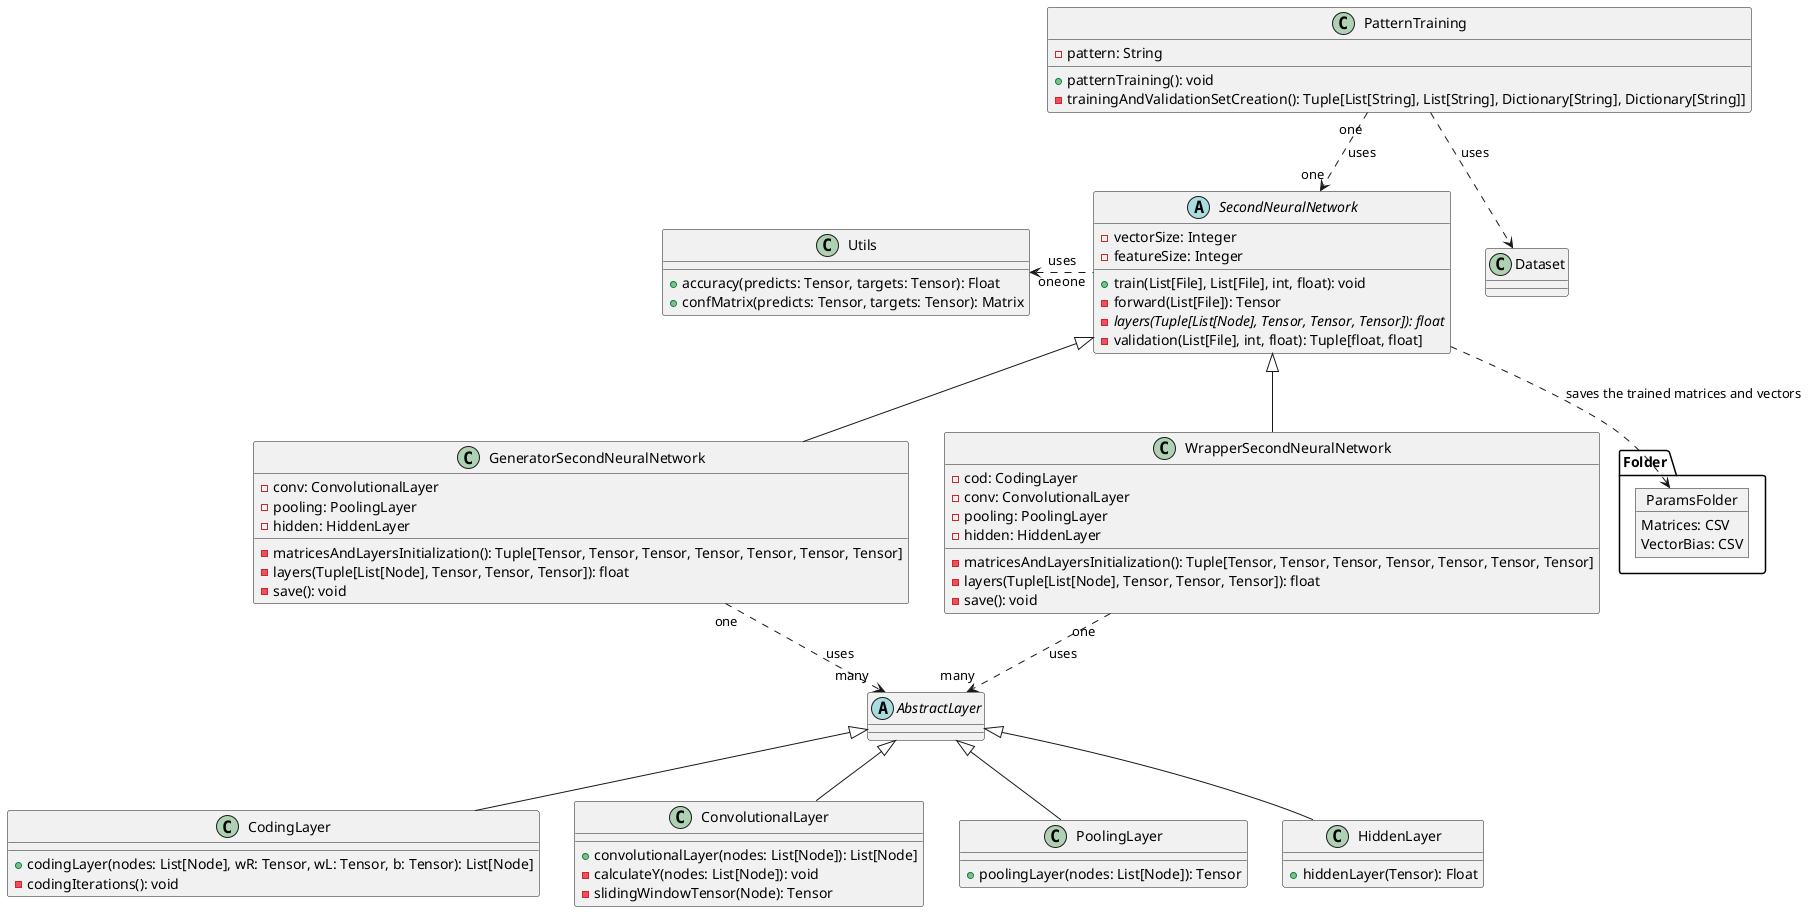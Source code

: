 @startuml Pattern_training-model

class PatternTraining {
    - pattern: String
    + patternTraining(): void
    - trainingAndValidationSetCreation(): Tuple[List[String], List[String], Dictionary[String], Dictionary[String]]
}


' Layers
class CodingLayer extends AbstractLayer{
    + codingLayer(nodes: List[Node], wR: Tensor, wL: Tensor, b: Tensor): List[Node]
    - codingIterations(): void
}

class ConvolutionalLayer extends AbstractLayer{
    + convolutionalLayer(nodes: List[Node]): List[Node]
    - calculateY(nodes: List[Node]): void
    - slidingWindowTensor(Node): Tensor
}


class PoolingLayer extends AbstractLayer{
    + poolingLayer(nodes: List[Node]): Tensor
}

class HiddenLayer extends AbstractLayer{
    + hiddenLayer(Tensor): Float
}

abstract class AbstractLayer {
}

'Second Neural Network
abstract class SecondNeuralNetwork {
    - vectorSize: Integer
    - featureSize: Integer 
    + train(List[File], List[File], int, float): void
    - forward(List[File]): Tensor
    - {abstract} layers(Tuple[List[Node], Tensor, Tensor, Tensor]): float
    - validation(List[File], int, float): Tuple[float, float]
}

class GeneratorSecondNeuralNetwork extends SecondNeuralNetwork {
    - conv: ConvolutionalLayer
    - pooling: PoolingLayer
    - hidden: HiddenLayer
    - matricesAndLayersInitialization(): Tuple[Tensor, Tensor, Tensor, Tensor, Tensor, Tensor, Tensor]
    - layers(Tuple[List[Node], Tensor, Tensor, Tensor]): float
    - save(): void
}


class WrapperSecondNeuralNetwork extends SecondNeuralNetwork {
    - cod: CodingLayer
    - conv: ConvolutionalLayer
    - pooling: PoolingLayer
    - hidden: HiddenLayer
    - matricesAndLayersInitialization(): Tuple[Tensor, Tensor, Tensor, Tensor, Tensor, Tensor, Tensor]
    - layers(Tuple[List[Node], Tensor, Tensor, Tensor]): float
    - save(): void
}

class Dataset {

}

package Folder <<Folder>> {
    object ParamsFolder{
        Matrices: CSV
        VectorBias: CSV
    }
}


class Utils{
    + accuracy(predicts: Tensor, targets: Tensor): Float
    + confMatrix(predicts: Tensor, targets: Tensor): Matrix
}


PatternTraining "one" ..> "one" SecondNeuralNetwork : uses
PatternTraining ..> Dataset : uses
SecondNeuralNetwork "one" .left.> "one" Utils : uses

GeneratorSecondNeuralNetwork "one"..> "many" AbstractLayer: uses
WrapperSecondNeuralNetwork "one"..> "many" AbstractLayer: uses


SecondNeuralNetwork  ..> ParamsFolder: saves the trained matrices and vectors




@enduml